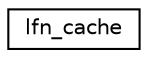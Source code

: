 digraph "Graphical Class Hierarchy"
{
 // LATEX_PDF_SIZE
  edge [fontname="Helvetica",fontsize="10",labelfontname="Helvetica",labelfontsize="10"];
  node [fontname="Helvetica",fontsize="10",shape=record];
  rankdir="LR";
  Node0 [label="lfn_cache",height=0.2,width=0.4,color="black", fillcolor="white", style="filled",URL="$structlfn__cache.html",tooltip=" "];
}
